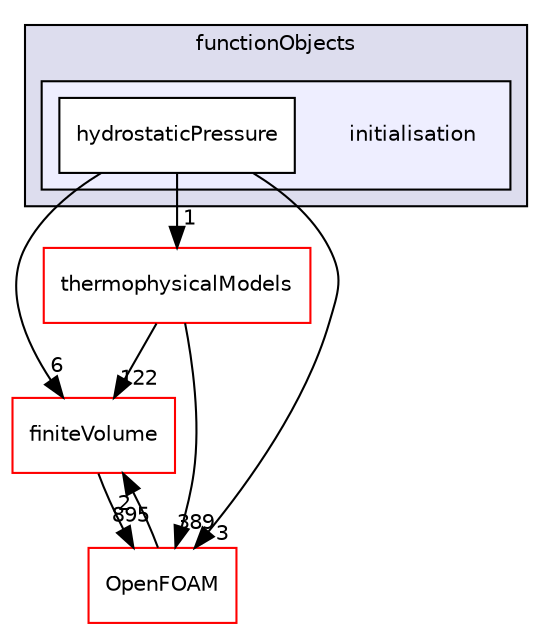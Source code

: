 digraph "src/functionObjects/initialisation" {
  bgcolor=transparent;
  compound=true
  node [ fontsize="10", fontname="Helvetica"];
  edge [ labelfontsize="10", labelfontname="Helvetica"];
  subgraph clusterdir_de23f6d4f0962ea995903f5110543226 {
    graph [ bgcolor="#ddddee", pencolor="black", label="functionObjects" fontname="Helvetica", fontsize="10", URL="dir_de23f6d4f0962ea995903f5110543226.html"]
  subgraph clusterdir_db459d157a8bdfd50d2f6f73fa31a3a2 {
    graph [ bgcolor="#eeeeff", pencolor="black", label="" URL="dir_db459d157a8bdfd50d2f6f73fa31a3a2.html"];
    dir_db459d157a8bdfd50d2f6f73fa31a3a2 [shape=plaintext label="initialisation"];
    dir_b48f194c452f9573622c0a02d80a2c4c [shape=box label="hydrostaticPressure" color="black" fillcolor="white" style="filled" URL="dir_b48f194c452f9573622c0a02d80a2c4c.html"];
  }
  }
  dir_9bd15774b555cf7259a6fa18f99fe99b [shape=box label="finiteVolume" color="red" URL="dir_9bd15774b555cf7259a6fa18f99fe99b.html"];
  dir_2778d089ec5c4f66810b11f753867003 [shape=box label="thermophysicalModels" color="red" URL="dir_2778d089ec5c4f66810b11f753867003.html"];
  dir_c5473ff19b20e6ec4dfe5c310b3778a8 [shape=box label="OpenFOAM" color="red" URL="dir_c5473ff19b20e6ec4dfe5c310b3778a8.html"];
  dir_9bd15774b555cf7259a6fa18f99fe99b->dir_c5473ff19b20e6ec4dfe5c310b3778a8 [headlabel="895", labeldistance=1.5 headhref="dir_000814_002151.html"];
  dir_b48f194c452f9573622c0a02d80a2c4c->dir_9bd15774b555cf7259a6fa18f99fe99b [headlabel="6", labeldistance=1.5 headhref="dir_001349_000814.html"];
  dir_b48f194c452f9573622c0a02d80a2c4c->dir_2778d089ec5c4f66810b11f753867003 [headlabel="1", labeldistance=1.5 headhref="dir_001349_001225.html"];
  dir_b48f194c452f9573622c0a02d80a2c4c->dir_c5473ff19b20e6ec4dfe5c310b3778a8 [headlabel="3", labeldistance=1.5 headhref="dir_001349_002151.html"];
  dir_2778d089ec5c4f66810b11f753867003->dir_9bd15774b555cf7259a6fa18f99fe99b [headlabel="122", labeldistance=1.5 headhref="dir_001225_000814.html"];
  dir_2778d089ec5c4f66810b11f753867003->dir_c5473ff19b20e6ec4dfe5c310b3778a8 [headlabel="389", labeldistance=1.5 headhref="dir_001225_002151.html"];
  dir_c5473ff19b20e6ec4dfe5c310b3778a8->dir_9bd15774b555cf7259a6fa18f99fe99b [headlabel="2", labeldistance=1.5 headhref="dir_002151_000814.html"];
}
